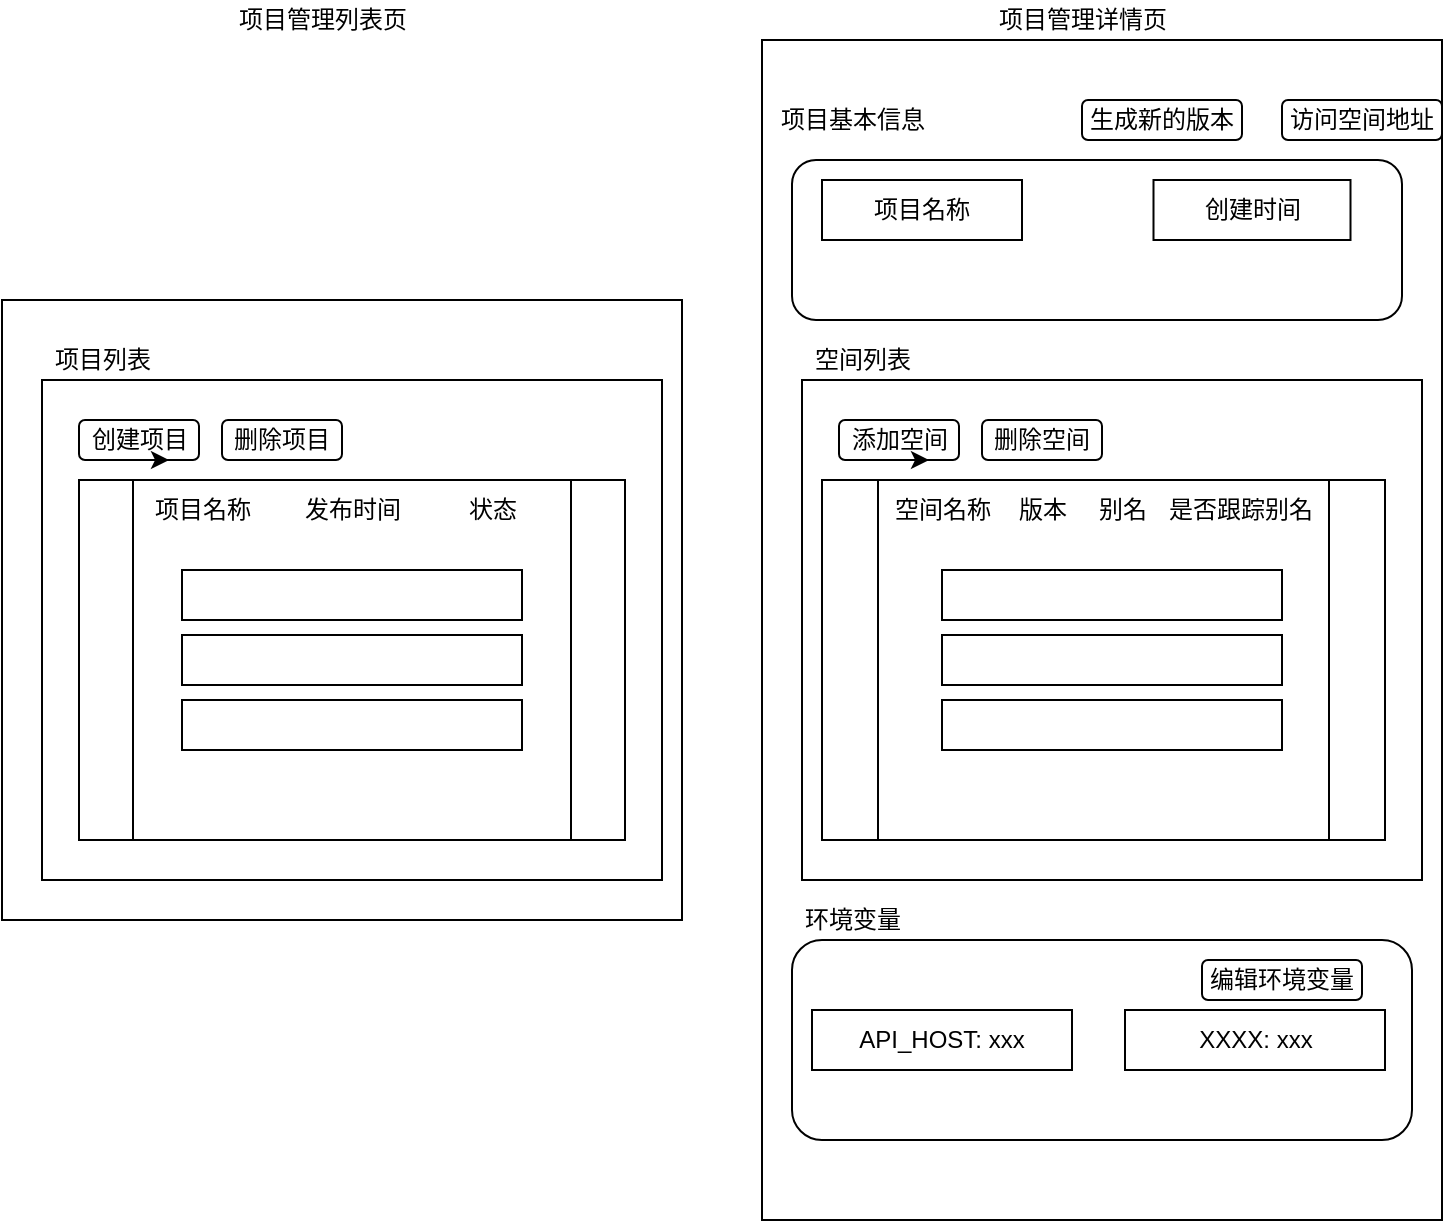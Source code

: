 <mxfile>
    <diagram id="QS9N6ND0GIkGB1dUGtAi" name="第 1 页">
        <mxGraphModel dx="1555" dy="1677" grid="1" gridSize="10" guides="1" tooltips="1" connect="1" arrows="1" fold="1" page="1" pageScale="1" pageWidth="827" pageHeight="1169" math="1" shadow="0">
            <root>
                <mxCell id="0"/>
                <mxCell id="1" parent="0"/>
                <mxCell id="76" value="" style="rounded=0;whiteSpace=wrap;html=1;" parent="1" vertex="1">
                    <mxGeometry x="130" y="-50" width="340" height="590" as="geometry"/>
                </mxCell>
                <mxCell id="63" value="" style="rounded=0;whiteSpace=wrap;html=1;" parent="1" vertex="1">
                    <mxGeometry x="150" y="120" width="310" height="250" as="geometry"/>
                </mxCell>
                <mxCell id="64" value="项目管理详情页" style="text;html=1;align=center;verticalAlign=middle;resizable=0;points=[];autosize=1;" parent="1" vertex="1">
                    <mxGeometry x="240" y="-70" width="100" height="20" as="geometry"/>
                </mxCell>
                <mxCell id="65" value="空间列表" style="text;html=1;align=center;verticalAlign=middle;resizable=0;points=[];autosize=1;" parent="1" vertex="1">
                    <mxGeometry x="150" y="100" width="60" height="20" as="geometry"/>
                </mxCell>
                <mxCell id="66" value="添加空间" style="rounded=1;whiteSpace=wrap;html=1;" parent="1" vertex="1">
                    <mxGeometry x="168.5" y="140" width="60" height="20" as="geometry"/>
                </mxCell>
                <mxCell id="67" value="" style="shape=process;whiteSpace=wrap;html=1;backgroundOutline=1;" parent="1" vertex="1">
                    <mxGeometry x="160" y="170" width="281.5" height="180" as="geometry"/>
                </mxCell>
                <mxCell id="68" value="空间名称" style="text;html=1;align=center;verticalAlign=middle;resizable=0;points=[];autosize=1;" parent="1" vertex="1">
                    <mxGeometry x="190" y="175" width="60" height="20" as="geometry"/>
                </mxCell>
                <mxCell id="69" value="版本" style="text;html=1;align=center;verticalAlign=middle;resizable=0;points=[];autosize=1;" parent="1" vertex="1">
                    <mxGeometry x="250" y="175" width="40" height="20" as="geometry"/>
                </mxCell>
                <mxCell id="70" value="别名" style="text;html=1;align=center;verticalAlign=middle;resizable=0;points=[];autosize=1;" parent="1" vertex="1">
                    <mxGeometry x="290" y="175" width="40" height="20" as="geometry"/>
                </mxCell>
                <mxCell id="71" value="" style="rounded=0;whiteSpace=wrap;html=1;" parent="1" vertex="1">
                    <mxGeometry x="220" y="215" width="170" height="25" as="geometry"/>
                </mxCell>
                <mxCell id="72" value="" style="rounded=0;whiteSpace=wrap;html=1;" parent="1" vertex="1">
                    <mxGeometry x="220" y="247.5" width="170" height="25" as="geometry"/>
                </mxCell>
                <mxCell id="73" value="" style="rounded=0;whiteSpace=wrap;html=1;" parent="1" vertex="1">
                    <mxGeometry x="220" y="280" width="170" height="25" as="geometry"/>
                </mxCell>
                <mxCell id="75" style="edgeStyle=orthogonalEdgeStyle;rounded=0;orthogonalLoop=1;jettySize=auto;html=1;exitX=0.5;exitY=1;exitDx=0;exitDy=0;entryX=0.75;entryY=1;entryDx=0;entryDy=0;" parent="1" source="66" target="66" edge="1">
                    <mxGeometry relative="1" as="geometry"/>
                </mxCell>
                <mxCell id="77" value="" style="rounded=1;whiteSpace=wrap;html=1;" parent="1" vertex="1">
                    <mxGeometry x="145" y="400" width="310" height="100" as="geometry"/>
                </mxCell>
                <mxCell id="78" value="环境变量" style="text;html=1;align=center;verticalAlign=middle;resizable=0;points=[];autosize=1;" parent="1" vertex="1">
                    <mxGeometry x="145" y="380" width="60" height="20" as="geometry"/>
                </mxCell>
                <mxCell id="79" value="" style="rounded=1;whiteSpace=wrap;html=1;" parent="1" vertex="1">
                    <mxGeometry x="145" y="10" width="305" height="80" as="geometry"/>
                </mxCell>
                <mxCell id="60" value="项目名称" style="rounded=0;whiteSpace=wrap;html=1;" parent="1" vertex="1">
                    <mxGeometry x="160" y="20" width="100" height="30" as="geometry"/>
                </mxCell>
                <mxCell id="61" value="创建时间" style="rounded=0;whiteSpace=wrap;html=1;" parent="1" vertex="1">
                    <mxGeometry x="325.75" y="20" width="98.5" height="30" as="geometry"/>
                </mxCell>
                <mxCell id="80" value="项目基本信息" style="text;html=1;align=center;verticalAlign=middle;resizable=0;points=[];autosize=1;" parent="1" vertex="1">
                    <mxGeometry x="130" y="-20" width="90" height="20" as="geometry"/>
                </mxCell>
                <mxCell id="81" value="删除空间" style="rounded=1;whiteSpace=wrap;html=1;" parent="1" vertex="1">
                    <mxGeometry x="240" y="140" width="60" height="20" as="geometry"/>
                </mxCell>
                <mxCell id="82" value="API_HOST: xxx" style="rounded=0;whiteSpace=wrap;html=1;" parent="1" vertex="1">
                    <mxGeometry x="155" y="435" width="130" height="30" as="geometry"/>
                </mxCell>
                <mxCell id="83" value="XXXX: xxx" style="rounded=0;whiteSpace=wrap;html=1;" parent="1" vertex="1">
                    <mxGeometry x="311.5" y="435" width="130" height="30" as="geometry"/>
                </mxCell>
                <mxCell id="85" value="编辑环境变量" style="rounded=1;whiteSpace=wrap;html=1;" parent="1" vertex="1">
                    <mxGeometry x="350" y="410" width="80" height="20" as="geometry"/>
                </mxCell>
                <mxCell id="86" value="生成新的版本" style="rounded=1;whiteSpace=wrap;html=1;" parent="1" vertex="1">
                    <mxGeometry x="290" y="-20" width="80" height="20" as="geometry"/>
                </mxCell>
                <mxCell id="87" value="访问空间地址" style="rounded=1;whiteSpace=wrap;html=1;" parent="1" vertex="1">
                    <mxGeometry x="390" y="-20" width="80" height="20" as="geometry"/>
                </mxCell>
                <mxCell id="88" value="" style="rounded=0;whiteSpace=wrap;html=1;" parent="1" vertex="1">
                    <mxGeometry x="-250" y="80" width="340" height="310" as="geometry"/>
                </mxCell>
                <mxCell id="89" value="" style="rounded=0;whiteSpace=wrap;html=1;" parent="1" vertex="1">
                    <mxGeometry x="-230" y="120" width="310" height="250" as="geometry"/>
                </mxCell>
                <mxCell id="90" value="项目管理列表页" style="text;html=1;align=center;verticalAlign=middle;resizable=0;points=[];autosize=1;" parent="1" vertex="1">
                    <mxGeometry x="-140" y="-70" width="100" height="20" as="geometry"/>
                </mxCell>
                <mxCell id="91" value="项目列表" style="text;html=1;align=center;verticalAlign=middle;resizable=0;points=[];autosize=1;" parent="1" vertex="1">
                    <mxGeometry x="-230" y="100" width="60" height="20" as="geometry"/>
                </mxCell>
                <mxCell id="92" value="创建项目" style="rounded=1;whiteSpace=wrap;html=1;" parent="1" vertex="1">
                    <mxGeometry x="-211.5" y="140" width="60" height="20" as="geometry"/>
                </mxCell>
                <mxCell id="93" value="" style="shape=process;whiteSpace=wrap;html=1;backgroundOutline=1;" parent="1" vertex="1">
                    <mxGeometry x="-211.5" y="170" width="273" height="180" as="geometry"/>
                </mxCell>
                <mxCell id="94" value="项目名称" style="text;html=1;align=center;verticalAlign=middle;resizable=0;points=[];autosize=1;" parent="1" vertex="1">
                    <mxGeometry x="-180" y="175" width="60" height="20" as="geometry"/>
                </mxCell>
                <mxCell id="95" value="发布时间" style="text;html=1;align=center;verticalAlign=middle;resizable=0;points=[];autosize=1;" parent="1" vertex="1">
                    <mxGeometry x="-105" y="175" width="60" height="20" as="geometry"/>
                </mxCell>
                <mxCell id="96" value="状态" style="text;html=1;align=center;verticalAlign=middle;resizable=0;points=[];autosize=1;" parent="1" vertex="1">
                    <mxGeometry x="-25" y="175" width="40" height="20" as="geometry"/>
                </mxCell>
                <mxCell id="97" value="" style="rounded=0;whiteSpace=wrap;html=1;" parent="1" vertex="1">
                    <mxGeometry x="-160" y="215" width="170" height="25" as="geometry"/>
                </mxCell>
                <mxCell id="98" value="" style="rounded=0;whiteSpace=wrap;html=1;" parent="1" vertex="1">
                    <mxGeometry x="-160" y="247.5" width="170" height="25" as="geometry"/>
                </mxCell>
                <mxCell id="99" value="" style="rounded=0;whiteSpace=wrap;html=1;" parent="1" vertex="1">
                    <mxGeometry x="-160" y="280" width="170" height="25" as="geometry"/>
                </mxCell>
                <mxCell id="100" style="edgeStyle=orthogonalEdgeStyle;rounded=0;orthogonalLoop=1;jettySize=auto;html=1;exitX=0.5;exitY=1;exitDx=0;exitDy=0;entryX=0.75;entryY=1;entryDx=0;entryDy=0;" parent="1" source="92" target="92" edge="1">
                    <mxGeometry relative="1" as="geometry"/>
                </mxCell>
                <mxCell id="107" value="删除项目" style="rounded=1;whiteSpace=wrap;html=1;" parent="1" vertex="1">
                    <mxGeometry x="-140" y="140" width="60" height="20" as="geometry"/>
                </mxCell>
                <mxCell id="108" value="是否跟踪别名" style="text;html=1;align=center;verticalAlign=middle;resizable=0;points=[];autosize=1;" vertex="1" parent="1">
                    <mxGeometry x="324" y="175" width="90" height="20" as="geometry"/>
                </mxCell>
            </root>
        </mxGraphModel>
    </diagram>
</mxfile>
